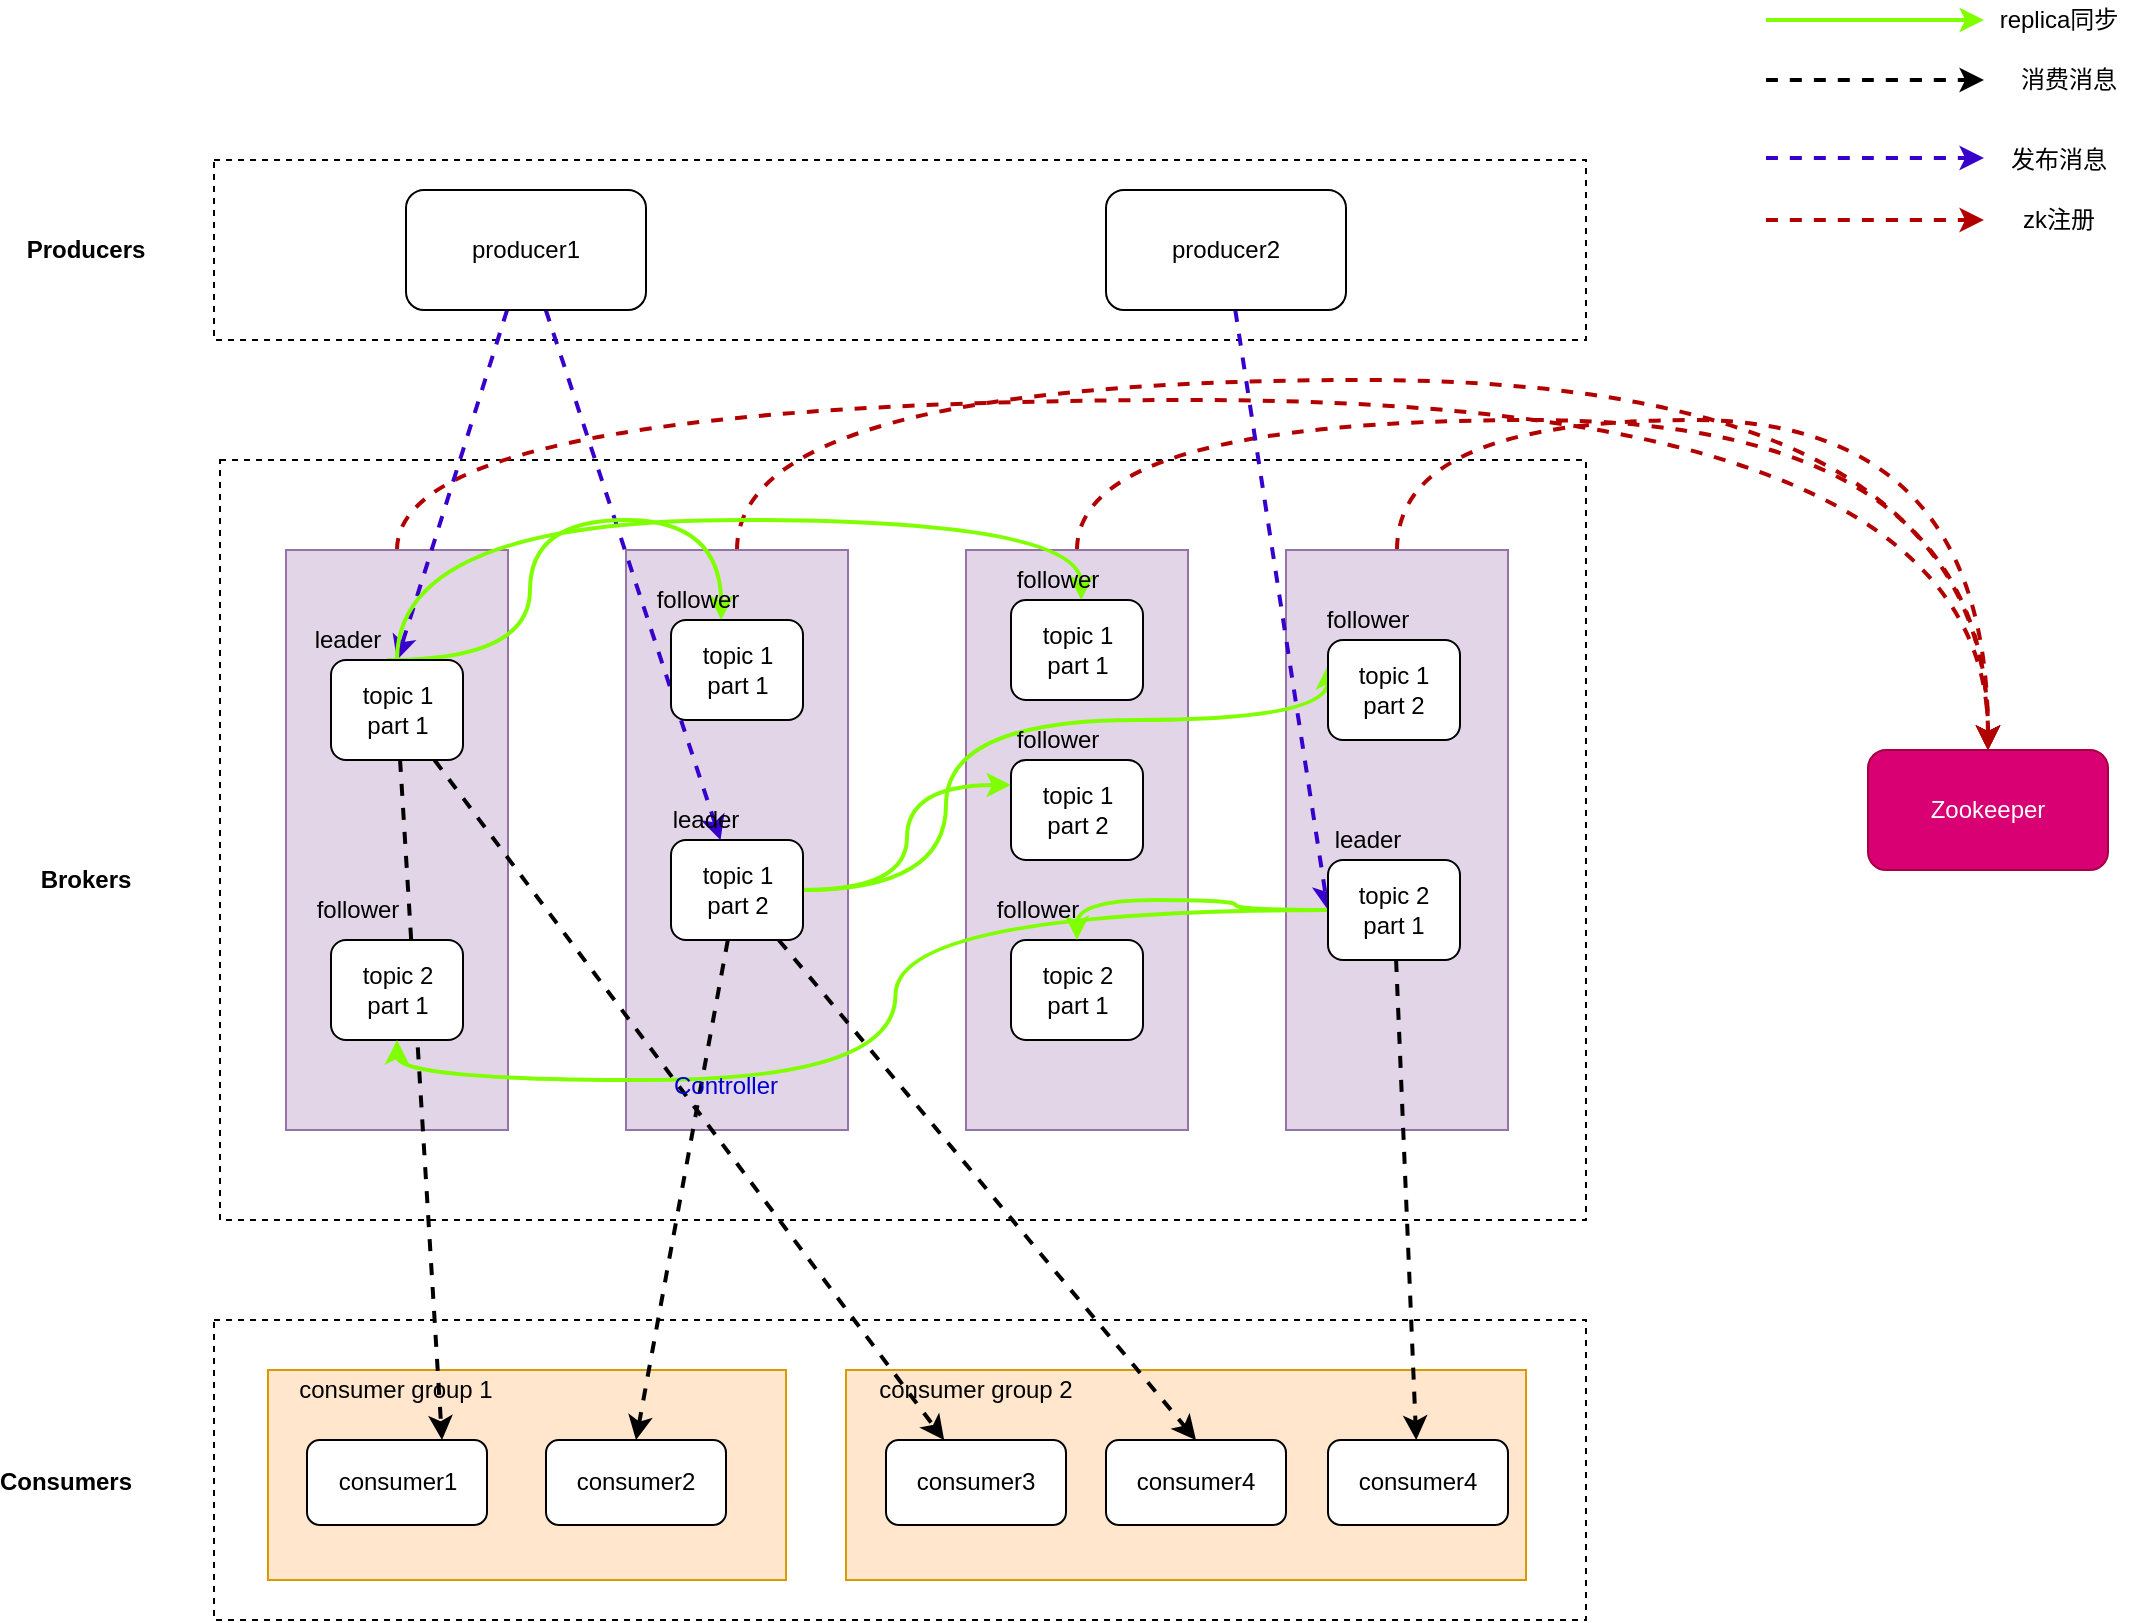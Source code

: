 <mxfile version="14.1.1" type="github">
  <diagram id="kFW94u5O1aYe0DcCtAJr" name="第 1 页">
    <mxGraphModel dx="1502" dy="675" grid="1" gridSize="10" guides="1" tooltips="1" connect="1" arrows="1" fold="1" page="1" pageScale="1" pageWidth="827" pageHeight="1169" math="0" shadow="0">
      <root>
        <mxCell id="0" />
        <mxCell id="1" parent="0" />
        <mxCell id="0NW4zuS4md9JCN16ZvRO-1" value="" style="rounded=0;whiteSpace=wrap;html=1;dashed=1;" vertex="1" parent="1">
          <mxGeometry x="294" y="110" width="686" height="90" as="geometry" />
        </mxCell>
        <mxCell id="0NW4zuS4md9JCN16ZvRO-3" value="" style="rounded=0;whiteSpace=wrap;html=1;dashed=1;" vertex="1" parent="1">
          <mxGeometry x="297" y="260" width="683" height="380" as="geometry" />
        </mxCell>
        <mxCell id="0NW4zuS4md9JCN16ZvRO-4" value="" style="rounded=0;whiteSpace=wrap;html=1;dashed=1;" vertex="1" parent="1">
          <mxGeometry x="294" y="690" width="686" height="150" as="geometry" />
        </mxCell>
        <mxCell id="0NW4zuS4md9JCN16ZvRO-44" style="edgeStyle=orthogonalEdgeStyle;curved=1;rounded=0;orthogonalLoop=1;jettySize=auto;html=1;entryX=0.5;entryY=0;entryDx=0;entryDy=0;exitX=0.5;exitY=0;exitDx=0;exitDy=0;dashed=1;strokeWidth=2;fillColor=#e51400;strokeColor=#B20000;" edge="1" parent="1" source="0NW4zuS4md9JCN16ZvRO-5" target="0NW4zuS4md9JCN16ZvRO-40">
          <mxGeometry relative="1" as="geometry">
            <Array as="points">
              <mxPoint x="386" y="230" />
              <mxPoint x="1181" y="230" />
            </Array>
          </mxGeometry>
        </mxCell>
        <mxCell id="0NW4zuS4md9JCN16ZvRO-5" value="" style="rounded=0;whiteSpace=wrap;html=1;fillColor=#e1d5e7;strokeColor=#9673a6;" vertex="1" parent="1">
          <mxGeometry x="330" y="305" width="111" height="290" as="geometry" />
        </mxCell>
        <mxCell id="0NW4zuS4md9JCN16ZvRO-43" style="edgeStyle=orthogonalEdgeStyle;curved=1;rounded=0;orthogonalLoop=1;jettySize=auto;html=1;entryX=0.5;entryY=0;entryDx=0;entryDy=0;exitX=0.5;exitY=0;exitDx=0;exitDy=0;fillColor=#e51400;strokeColor=#B20000;dashed=1;strokeWidth=2;" edge="1" parent="1" source="0NW4zuS4md9JCN16ZvRO-6" target="0NW4zuS4md9JCN16ZvRO-40">
          <mxGeometry relative="1" as="geometry">
            <Array as="points">
              <mxPoint x="556" y="220" />
              <mxPoint x="1181" y="220" />
            </Array>
          </mxGeometry>
        </mxCell>
        <mxCell id="0NW4zuS4md9JCN16ZvRO-6" value="" style="rounded=0;whiteSpace=wrap;html=1;fillColor=#e1d5e7;strokeColor=#9673a6;" vertex="1" parent="1">
          <mxGeometry x="500" y="305" width="111" height="290" as="geometry" />
        </mxCell>
        <mxCell id="0NW4zuS4md9JCN16ZvRO-42" style="edgeStyle=orthogonalEdgeStyle;curved=1;rounded=0;orthogonalLoop=1;jettySize=auto;html=1;entryX=0.5;entryY=0;entryDx=0;entryDy=0;exitX=0.5;exitY=0;exitDx=0;exitDy=0;fillColor=#e51400;strokeColor=#B20000;dashed=1;endSize=6;strokeWidth=2;" edge="1" parent="1" source="0NW4zuS4md9JCN16ZvRO-7" target="0NW4zuS4md9JCN16ZvRO-40">
          <mxGeometry relative="1" as="geometry">
            <Array as="points">
              <mxPoint x="726" y="240" />
              <mxPoint x="1181" y="240" />
            </Array>
          </mxGeometry>
        </mxCell>
        <mxCell id="0NW4zuS4md9JCN16ZvRO-7" value="" style="rounded=0;whiteSpace=wrap;html=1;fillColor=#e1d5e7;strokeColor=#9673a6;" vertex="1" parent="1">
          <mxGeometry x="670" y="305" width="111" height="290" as="geometry" />
        </mxCell>
        <mxCell id="0NW4zuS4md9JCN16ZvRO-41" style="edgeStyle=orthogonalEdgeStyle;rounded=0;orthogonalLoop=1;jettySize=auto;html=1;entryX=0.5;entryY=0;entryDx=0;entryDy=0;exitX=0.5;exitY=0;exitDx=0;exitDy=0;curved=1;fillColor=#e51400;strokeColor=#B20000;strokeWidth=2;dashed=1;" edge="1" parent="1" source="0NW4zuS4md9JCN16ZvRO-8" target="0NW4zuS4md9JCN16ZvRO-40">
          <mxGeometry relative="1" as="geometry">
            <Array as="points">
              <mxPoint x="886" y="240" />
              <mxPoint x="1181" y="240" />
            </Array>
          </mxGeometry>
        </mxCell>
        <mxCell id="0NW4zuS4md9JCN16ZvRO-8" value="" style="rounded=0;whiteSpace=wrap;html=1;fillColor=#e1d5e7;strokeColor=#9673a6;" vertex="1" parent="1">
          <mxGeometry x="830" y="305" width="111" height="290" as="geometry" />
        </mxCell>
        <mxCell id="0NW4zuS4md9JCN16ZvRO-49" style="rounded=0;orthogonalLoop=1;jettySize=auto;html=1;entryX=0.5;entryY=0;entryDx=0;entryDy=0;dashed=1;strokeWidth=2;fillColor=#6a00ff;strokeColor=#3700CC;" edge="1" parent="1" source="0NW4zuS4md9JCN16ZvRO-10" target="0NW4zuS4md9JCN16ZvRO-22">
          <mxGeometry relative="1" as="geometry" />
        </mxCell>
        <mxCell id="0NW4zuS4md9JCN16ZvRO-50" style="rounded=0;orthogonalLoop=1;jettySize=auto;html=1;dashed=1;endSize=6;strokeWidth=2;fillColor=#6a00ff;strokeColor=#3700CC;" edge="1" parent="1" source="0NW4zuS4md9JCN16ZvRO-10" target="0NW4zuS4md9JCN16ZvRO-25">
          <mxGeometry relative="1" as="geometry" />
        </mxCell>
        <mxCell id="0NW4zuS4md9JCN16ZvRO-10" value="producer1" style="rounded=1;whiteSpace=wrap;html=1;" vertex="1" parent="1">
          <mxGeometry x="390" y="125" width="120" height="60" as="geometry" />
        </mxCell>
        <mxCell id="0NW4zuS4md9JCN16ZvRO-51" style="edgeStyle=none;rounded=0;orthogonalLoop=1;jettySize=auto;html=1;entryX=0;entryY=0.5;entryDx=0;entryDy=0;dashed=1;strokeWidth=2;fillColor=#6a00ff;strokeColor=#3700CC;" edge="1" parent="1" source="0NW4zuS4md9JCN16ZvRO-11" target="0NW4zuS4md9JCN16ZvRO-30">
          <mxGeometry relative="1" as="geometry" />
        </mxCell>
        <mxCell id="0NW4zuS4md9JCN16ZvRO-11" value="producer2" style="rounded=1;whiteSpace=wrap;html=1;" vertex="1" parent="1">
          <mxGeometry x="740" y="125" width="120" height="60" as="geometry" />
        </mxCell>
        <mxCell id="0NW4zuS4md9JCN16ZvRO-12" value="" style="rounded=0;whiteSpace=wrap;html=1;fillColor=#ffe6cc;strokeColor=#d79b00;" vertex="1" parent="1">
          <mxGeometry x="321" y="715" width="259" height="105" as="geometry" />
        </mxCell>
        <mxCell id="0NW4zuS4md9JCN16ZvRO-14" value="" style="rounded=0;whiteSpace=wrap;html=1;fillColor=#ffe6cc;strokeColor=#d79b00;" vertex="1" parent="1">
          <mxGeometry x="610" y="715" width="340" height="105" as="geometry" />
        </mxCell>
        <mxCell id="0NW4zuS4md9JCN16ZvRO-15" value="consumer1" style="rounded=1;whiteSpace=wrap;html=1;" vertex="1" parent="1">
          <mxGeometry x="340.5" y="750" width="90" height="42.5" as="geometry" />
        </mxCell>
        <mxCell id="0NW4zuS4md9JCN16ZvRO-16" value="consumer2" style="rounded=1;whiteSpace=wrap;html=1;" vertex="1" parent="1">
          <mxGeometry x="460" y="750" width="90" height="42.5" as="geometry" />
        </mxCell>
        <mxCell id="0NW4zuS4md9JCN16ZvRO-17" value="consumer3" style="rounded=1;whiteSpace=wrap;html=1;" vertex="1" parent="1">
          <mxGeometry x="630" y="750" width="90" height="42.5" as="geometry" />
        </mxCell>
        <mxCell id="0NW4zuS4md9JCN16ZvRO-18" value="consumer4" style="rounded=1;whiteSpace=wrap;html=1;" vertex="1" parent="1">
          <mxGeometry x="740" y="750" width="90" height="42.5" as="geometry" />
        </mxCell>
        <mxCell id="0NW4zuS4md9JCN16ZvRO-19" value="consumer4" style="rounded=1;whiteSpace=wrap;html=1;" vertex="1" parent="1">
          <mxGeometry x="851" y="750" width="90" height="42.5" as="geometry" />
        </mxCell>
        <mxCell id="0NW4zuS4md9JCN16ZvRO-20" value="consumer group 1" style="text;html=1;strokeColor=none;fillColor=none;align=center;verticalAlign=middle;whiteSpace=wrap;rounded=0;" vertex="1" parent="1">
          <mxGeometry x="330" y="715" width="110" height="20" as="geometry" />
        </mxCell>
        <mxCell id="0NW4zuS4md9JCN16ZvRO-21" value="consumer group 2" style="text;html=1;strokeColor=none;fillColor=none;align=center;verticalAlign=middle;whiteSpace=wrap;rounded=0;" vertex="1" parent="1">
          <mxGeometry x="620" y="715" width="110" height="20" as="geometry" />
        </mxCell>
        <mxCell id="0NW4zuS4md9JCN16ZvRO-55" style="edgeStyle=none;rounded=0;orthogonalLoop=1;jettySize=auto;html=1;entryX=0.75;entryY=0;entryDx=0;entryDy=0;dashed=1;strokeWidth=2;fillColor=#ffcccc;" edge="1" parent="1" source="0NW4zuS4md9JCN16ZvRO-22" target="0NW4zuS4md9JCN16ZvRO-15">
          <mxGeometry relative="1" as="geometry" />
        </mxCell>
        <mxCell id="0NW4zuS4md9JCN16ZvRO-57" style="edgeStyle=none;rounded=0;orthogonalLoop=1;jettySize=auto;html=1;dashed=1;strokeColor=#000000;strokeWidth=2;" edge="1" parent="1" source="0NW4zuS4md9JCN16ZvRO-22" target="0NW4zuS4md9JCN16ZvRO-17">
          <mxGeometry relative="1" as="geometry" />
        </mxCell>
        <mxCell id="0NW4zuS4md9JCN16ZvRO-65" style="edgeStyle=orthogonalEdgeStyle;rounded=0;orthogonalLoop=1;jettySize=auto;html=1;strokeColor=#80FF00;strokeWidth=2;exitX=1;exitY=1;exitDx=0;exitDy=0;curved=1;entryX=0.75;entryY=1;entryDx=0;entryDy=0;" edge="1" parent="1" source="0NW4zuS4md9JCN16ZvRO-31" target="0NW4zuS4md9JCN16ZvRO-35">
          <mxGeometry relative="1" as="geometry">
            <Array as="points">
              <mxPoint x="452" y="360" />
              <mxPoint x="452" y="290" />
              <mxPoint x="548" y="290" />
            </Array>
          </mxGeometry>
        </mxCell>
        <mxCell id="0NW4zuS4md9JCN16ZvRO-66" style="edgeStyle=orthogonalEdgeStyle;curved=1;rounded=0;orthogonalLoop=1;jettySize=auto;html=1;entryX=0.75;entryY=1;entryDx=0;entryDy=0;strokeColor=#80FF00;strokeWidth=2;" edge="1" parent="1" source="0NW4zuS4md9JCN16ZvRO-22" target="0NW4zuS4md9JCN16ZvRO-36">
          <mxGeometry relative="1" as="geometry">
            <Array as="points">
              <mxPoint x="386" y="290" />
              <mxPoint x="728" y="290" />
            </Array>
          </mxGeometry>
        </mxCell>
        <mxCell id="0NW4zuS4md9JCN16ZvRO-22" value="topic 1&lt;br&gt;part 1" style="rounded=1;whiteSpace=wrap;html=1;" vertex="1" parent="1">
          <mxGeometry x="352.5" y="360" width="66" height="50" as="geometry" />
        </mxCell>
        <mxCell id="0NW4zuS4md9JCN16ZvRO-23" value="topic 2&lt;br&gt;part 1" style="rounded=1;whiteSpace=wrap;html=1;" vertex="1" parent="1">
          <mxGeometry x="352.5" y="500" width="66" height="50" as="geometry" />
        </mxCell>
        <mxCell id="0NW4zuS4md9JCN16ZvRO-24" value="topic 1&lt;br&gt;part 1" style="rounded=1;whiteSpace=wrap;html=1;" vertex="1" parent="1">
          <mxGeometry x="522.5" y="340" width="66" height="50" as="geometry" />
        </mxCell>
        <mxCell id="0NW4zuS4md9JCN16ZvRO-56" style="edgeStyle=none;rounded=0;orthogonalLoop=1;jettySize=auto;html=1;entryX=0.5;entryY=0;entryDx=0;entryDy=0;dashed=1;strokeWidth=2;" edge="1" parent="1" source="0NW4zuS4md9JCN16ZvRO-25" target="0NW4zuS4md9JCN16ZvRO-16">
          <mxGeometry relative="1" as="geometry" />
        </mxCell>
        <mxCell id="0NW4zuS4md9JCN16ZvRO-59" style="edgeStyle=none;rounded=0;orthogonalLoop=1;jettySize=auto;html=1;entryX=0.5;entryY=0;entryDx=0;entryDy=0;dashed=1;strokeColor=#000000;strokeWidth=2;" edge="1" parent="1" source="0NW4zuS4md9JCN16ZvRO-25" target="0NW4zuS4md9JCN16ZvRO-18">
          <mxGeometry relative="1" as="geometry" />
        </mxCell>
        <mxCell id="0NW4zuS4md9JCN16ZvRO-67" style="edgeStyle=orthogonalEdgeStyle;curved=1;rounded=0;orthogonalLoop=1;jettySize=auto;html=1;entryX=0;entryY=0.25;entryDx=0;entryDy=0;strokeColor=#80FF00;strokeWidth=2;" edge="1" parent="1" source="0NW4zuS4md9JCN16ZvRO-25" target="0NW4zuS4md9JCN16ZvRO-27">
          <mxGeometry relative="1" as="geometry" />
        </mxCell>
        <mxCell id="0NW4zuS4md9JCN16ZvRO-68" style="edgeStyle=orthogonalEdgeStyle;curved=1;rounded=0;orthogonalLoop=1;jettySize=auto;html=1;entryX=0;entryY=0.25;entryDx=0;entryDy=0;strokeColor=#80FF00;strokeWidth=2;" edge="1" parent="1" source="0NW4zuS4md9JCN16ZvRO-25" target="0NW4zuS4md9JCN16ZvRO-29">
          <mxGeometry relative="1" as="geometry">
            <Array as="points">
              <mxPoint x="660" y="475" />
              <mxPoint x="660" y="390" />
              <mxPoint x="851" y="390" />
            </Array>
          </mxGeometry>
        </mxCell>
        <mxCell id="0NW4zuS4md9JCN16ZvRO-25" value="topic 1&lt;br&gt;part 2" style="rounded=1;whiteSpace=wrap;html=1;" vertex="1" parent="1">
          <mxGeometry x="522.5" y="450" width="66" height="50" as="geometry" />
        </mxCell>
        <mxCell id="0NW4zuS4md9JCN16ZvRO-26" value="topic 1&lt;br&gt;part 1" style="rounded=1;whiteSpace=wrap;html=1;" vertex="1" parent="1">
          <mxGeometry x="692.5" y="330" width="66" height="50" as="geometry" />
        </mxCell>
        <mxCell id="0NW4zuS4md9JCN16ZvRO-27" value="topic 1&lt;br&gt;part 2" style="rounded=1;whiteSpace=wrap;html=1;" vertex="1" parent="1">
          <mxGeometry x="692.5" y="410" width="66" height="50" as="geometry" />
        </mxCell>
        <mxCell id="0NW4zuS4md9JCN16ZvRO-28" value="topic 2&lt;br&gt;part 1" style="rounded=1;whiteSpace=wrap;html=1;" vertex="1" parent="1">
          <mxGeometry x="692.5" y="500" width="66" height="50" as="geometry" />
        </mxCell>
        <mxCell id="0NW4zuS4md9JCN16ZvRO-29" value="topic 1&lt;br&gt;part 2" style="rounded=1;whiteSpace=wrap;html=1;" vertex="1" parent="1">
          <mxGeometry x="851" y="350" width="66" height="50" as="geometry" />
        </mxCell>
        <mxCell id="0NW4zuS4md9JCN16ZvRO-60" style="edgeStyle=none;rounded=0;orthogonalLoop=1;jettySize=auto;html=1;dashed=1;strokeColor=#000000;strokeWidth=2;" edge="1" parent="1" source="0NW4zuS4md9JCN16ZvRO-30" target="0NW4zuS4md9JCN16ZvRO-19">
          <mxGeometry relative="1" as="geometry" />
        </mxCell>
        <mxCell id="0NW4zuS4md9JCN16ZvRO-69" style="edgeStyle=orthogonalEdgeStyle;curved=1;rounded=0;orthogonalLoop=1;jettySize=auto;html=1;entryX=0.5;entryY=0;entryDx=0;entryDy=0;strokeColor=#80FF00;strokeWidth=2;" edge="1" parent="1" source="0NW4zuS4md9JCN16ZvRO-30" target="0NW4zuS4md9JCN16ZvRO-28">
          <mxGeometry relative="1" as="geometry" />
        </mxCell>
        <mxCell id="0NW4zuS4md9JCN16ZvRO-70" style="edgeStyle=orthogonalEdgeStyle;curved=1;rounded=0;orthogonalLoop=1;jettySize=auto;html=1;entryX=0.5;entryY=1;entryDx=0;entryDy=0;strokeColor=#80FF00;strokeWidth=2;" edge="1" parent="1" source="0NW4zuS4md9JCN16ZvRO-30" target="0NW4zuS4md9JCN16ZvRO-23">
          <mxGeometry relative="1" as="geometry" />
        </mxCell>
        <mxCell id="0NW4zuS4md9JCN16ZvRO-30" value="topic 2&lt;br&gt;part 1" style="rounded=1;whiteSpace=wrap;html=1;" vertex="1" parent="1">
          <mxGeometry x="851" y="460" width="66" height="50" as="geometry" />
        </mxCell>
        <mxCell id="0NW4zuS4md9JCN16ZvRO-31" value="leader" style="text;html=1;strokeColor=none;fillColor=none;align=center;verticalAlign=middle;whiteSpace=wrap;rounded=0;" vertex="1" parent="1">
          <mxGeometry x="340.5" y="340" width="40" height="20" as="geometry" />
        </mxCell>
        <mxCell id="0NW4zuS4md9JCN16ZvRO-32" value="leader" style="text;html=1;strokeColor=none;fillColor=none;align=center;verticalAlign=middle;whiteSpace=wrap;rounded=0;" vertex="1" parent="1">
          <mxGeometry x="520" y="430" width="40" height="20" as="geometry" />
        </mxCell>
        <mxCell id="0NW4zuS4md9JCN16ZvRO-33" value="leader" style="text;html=1;strokeColor=none;fillColor=none;align=center;verticalAlign=middle;whiteSpace=wrap;rounded=0;" vertex="1" parent="1">
          <mxGeometry x="851" y="440" width="40" height="20" as="geometry" />
        </mxCell>
        <mxCell id="0NW4zuS4md9JCN16ZvRO-34" value="follower" style="text;html=1;strokeColor=none;fillColor=none;align=center;verticalAlign=middle;whiteSpace=wrap;rounded=0;" vertex="1" parent="1">
          <mxGeometry x="340.5" y="475" width="49.5" height="20" as="geometry" />
        </mxCell>
        <mxCell id="0NW4zuS4md9JCN16ZvRO-35" value="follower" style="text;html=1;strokeColor=none;fillColor=none;align=center;verticalAlign=middle;whiteSpace=wrap;rounded=0;" vertex="1" parent="1">
          <mxGeometry x="510.5" y="320" width="49.5" height="20" as="geometry" />
        </mxCell>
        <mxCell id="0NW4zuS4md9JCN16ZvRO-36" value="follower" style="text;html=1;strokeColor=none;fillColor=none;align=center;verticalAlign=middle;whiteSpace=wrap;rounded=0;" vertex="1" parent="1">
          <mxGeometry x="690.5" y="310" width="49.5" height="20" as="geometry" />
        </mxCell>
        <mxCell id="0NW4zuS4md9JCN16ZvRO-37" value="follower" style="text;html=1;strokeColor=none;fillColor=none;align=center;verticalAlign=middle;whiteSpace=wrap;rounded=0;" vertex="1" parent="1">
          <mxGeometry x="690.5" y="390" width="49.5" height="20" as="geometry" />
        </mxCell>
        <mxCell id="0NW4zuS4md9JCN16ZvRO-38" value="follower" style="text;html=1;strokeColor=none;fillColor=none;align=center;verticalAlign=middle;whiteSpace=wrap;rounded=0;" vertex="1" parent="1">
          <mxGeometry x="680.5" y="475" width="49.5" height="20" as="geometry" />
        </mxCell>
        <mxCell id="0NW4zuS4md9JCN16ZvRO-39" value="follower" style="text;html=1;strokeColor=none;fillColor=none;align=center;verticalAlign=middle;whiteSpace=wrap;rounded=0;" vertex="1" parent="1">
          <mxGeometry x="846.25" y="330" width="49.5" height="20" as="geometry" />
        </mxCell>
        <mxCell id="0NW4zuS4md9JCN16ZvRO-40" value="Zookeeper" style="rounded=1;whiteSpace=wrap;html=1;fillColor=#d80073;strokeColor=#A50040;fontColor=#ffffff;" vertex="1" parent="1">
          <mxGeometry x="1121" y="405" width="120" height="60" as="geometry" />
        </mxCell>
        <mxCell id="0NW4zuS4md9JCN16ZvRO-48" style="edgeStyle=orthogonalEdgeStyle;curved=1;rounded=0;orthogonalLoop=1;jettySize=auto;html=1;dashed=1;endSize=6;strokeWidth=2;fillColor=#e51400;strokeColor=#B20000;" edge="1" parent="1">
          <mxGeometry relative="1" as="geometry">
            <mxPoint x="1179" y="140" as="targetPoint" />
            <mxPoint x="1070" y="140" as="sourcePoint" />
          </mxGeometry>
        </mxCell>
        <mxCell id="0NW4zuS4md9JCN16ZvRO-52" style="edgeStyle=orthogonalEdgeStyle;curved=1;rounded=0;orthogonalLoop=1;jettySize=auto;html=1;dashed=1;endSize=6;strokeWidth=2;fillColor=#6a00ff;strokeColor=#3700CC;" edge="1" parent="1">
          <mxGeometry relative="1" as="geometry">
            <mxPoint x="1179" y="109" as="targetPoint" />
            <mxPoint x="1070" y="109" as="sourcePoint" />
          </mxGeometry>
        </mxCell>
        <mxCell id="0NW4zuS4md9JCN16ZvRO-53" value="zk注册" style="text;html=1;align=center;verticalAlign=middle;resizable=0;points=[];autosize=1;" vertex="1" parent="1">
          <mxGeometry x="1191" y="130" width="50" height="20" as="geometry" />
        </mxCell>
        <mxCell id="0NW4zuS4md9JCN16ZvRO-54" value="发布消息" style="text;html=1;align=center;verticalAlign=middle;resizable=0;points=[];autosize=1;" vertex="1" parent="1">
          <mxGeometry x="1186" y="100" width="60" height="20" as="geometry" />
        </mxCell>
        <mxCell id="0NW4zuS4md9JCN16ZvRO-61" style="edgeStyle=orthogonalEdgeStyle;curved=1;rounded=0;orthogonalLoop=1;jettySize=auto;html=1;dashed=1;endSize=6;strokeWidth=2;fillColor=#6a00ff;" edge="1" parent="1">
          <mxGeometry relative="1" as="geometry">
            <mxPoint x="1179" y="70" as="targetPoint" />
            <mxPoint x="1070" y="70" as="sourcePoint" />
          </mxGeometry>
        </mxCell>
        <mxCell id="0NW4zuS4md9JCN16ZvRO-62" value="消费消息" style="text;html=1;align=center;verticalAlign=middle;resizable=0;points=[];autosize=1;" vertex="1" parent="1">
          <mxGeometry x="1191" y="60" width="60" height="20" as="geometry" />
        </mxCell>
        <mxCell id="0NW4zuS4md9JCN16ZvRO-63" style="edgeStyle=orthogonalEdgeStyle;curved=1;rounded=0;orthogonalLoop=1;jettySize=auto;html=1;endSize=6;strokeWidth=2;fillColor=#cdeb8b;strokeColor=#80FF00;" edge="1" parent="1">
          <mxGeometry relative="1" as="geometry">
            <mxPoint x="1179" y="40" as="targetPoint" />
            <mxPoint x="1070" y="40" as="sourcePoint" />
          </mxGeometry>
        </mxCell>
        <mxCell id="0NW4zuS4md9JCN16ZvRO-64" value="replica同步" style="text;html=1;align=center;verticalAlign=middle;resizable=0;points=[];autosize=1;" vertex="1" parent="1">
          <mxGeometry x="1181" y="30" width="70" height="20" as="geometry" />
        </mxCell>
        <mxCell id="0NW4zuS4md9JCN16ZvRO-71" value="&lt;font color=&quot;#0000cc&quot;&gt;Controller&lt;/font&gt;" style="text;html=1;strokeColor=none;fillColor=none;align=center;verticalAlign=middle;whiteSpace=wrap;rounded=0;" vertex="1" parent="1">
          <mxGeometry x="530" y="560" width="40" height="25" as="geometry" />
        </mxCell>
        <mxCell id="0NW4zuS4md9JCN16ZvRO-72" value="&lt;b&gt;Producers&lt;/b&gt;" style="text;html=1;strokeColor=none;fillColor=none;align=center;verticalAlign=middle;whiteSpace=wrap;rounded=0;" vertex="1" parent="1">
          <mxGeometry x="210" y="145" width="40" height="20" as="geometry" />
        </mxCell>
        <mxCell id="0NW4zuS4md9JCN16ZvRO-73" value="&lt;b&gt;Brokers&lt;/b&gt;" style="text;html=1;strokeColor=none;fillColor=none;align=center;verticalAlign=middle;whiteSpace=wrap;rounded=0;" vertex="1" parent="1">
          <mxGeometry x="210" y="460" width="40" height="20" as="geometry" />
        </mxCell>
        <mxCell id="0NW4zuS4md9JCN16ZvRO-74" value="&lt;b&gt;Consumers&lt;/b&gt;" style="text;html=1;strokeColor=none;fillColor=none;align=center;verticalAlign=middle;whiteSpace=wrap;rounded=0;" vertex="1" parent="1">
          <mxGeometry x="200" y="761.25" width="40" height="20" as="geometry" />
        </mxCell>
      </root>
    </mxGraphModel>
  </diagram>
</mxfile>
